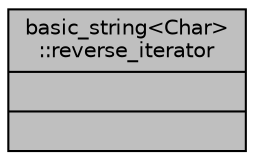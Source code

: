 digraph "basic_string&lt;Char&gt;::reverse_iterator"
{
 // INTERACTIVE_SVG=YES
  bgcolor="transparent";
  edge [fontname="Helvetica",fontsize="10",labelfontname="Helvetica",labelfontsize="10"];
  node [fontname="Helvetica",fontsize="10",shape=record];
  Node1 [label="{basic_string\<Char\>\l::reverse_iterator\n||}",height=0.2,width=0.4,color="black", fillcolor="grey75", style="filled", fontcolor="black"];
}

